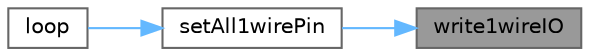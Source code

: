 digraph "write1wireIO"
{
 // LATEX_PDF_SIZE
  bgcolor="transparent";
  edge [fontname=Helvetica,fontsize=10,labelfontname=Helvetica,labelfontsize=10];
  node [fontname=Helvetica,fontsize=10,shape=box,height=0.2,width=0.4];
  rankdir="RL";
  Node1 [label="write1wireIO",height=0.2,width=0.4,color="gray40", fillcolor="grey60", style="filled", fontcolor="black",tooltip="Writes bitmap to 1-wire pin IO Register(Sets all the IO pins on the 1-wire chip)."];
  Node1 -> Node2 [dir="back",color="steelblue1",style="solid"];
  Node2 [label="setAll1wirePin",height=0.2,width=0.4,color="grey40", fillcolor="white", style="filled",URL="$1wire__chip__io_8h.html#a1d6f9599dba99d3be6484b6dcb1ad2a7",tooltip="Find and print details of chips on the 1-wire bus. OneWire class stores the pin, and by default the a..."];
  Node2 -> Node3 [dir="back",color="steelblue1",style="solid"];
  Node3 [label="loop",height=0.2,width=0.4,color="grey40", fillcolor="white", style="filled",URL="$main_8cpp.html#afe461d27b9c48d5921c00d521181f12f",tooltip=" "];
}
